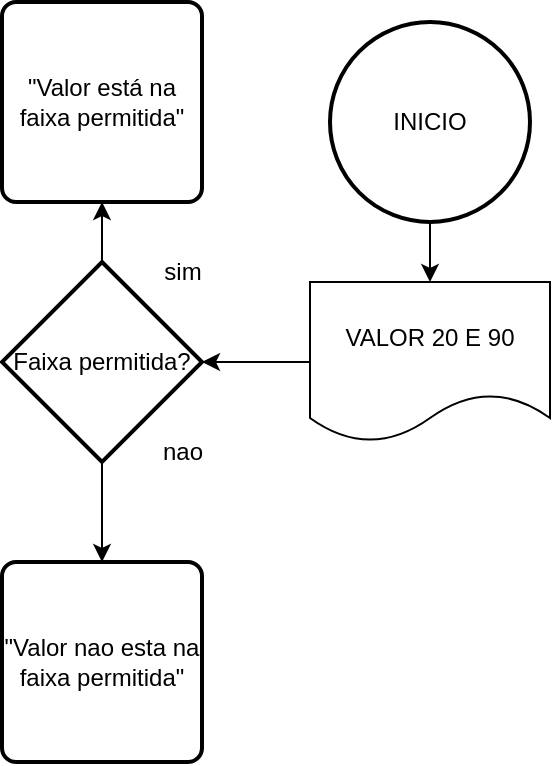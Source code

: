 <mxfile version="26.2.14">
  <diagram name="Página-1" id="lOxBb2NLzGRnFK0XHkI4">
    <mxGraphModel dx="1418" dy="786" grid="1" gridSize="10" guides="1" tooltips="1" connect="1" arrows="1" fold="1" page="1" pageScale="1" pageWidth="827" pageHeight="1169" math="0" shadow="0">
      <root>
        <mxCell id="0" />
        <mxCell id="1" parent="0" />
        <mxCell id="QurSOyljTEDaVtgIXI97-14" style="edgeStyle=orthogonalEdgeStyle;rounded=0;orthogonalLoop=1;jettySize=auto;html=1;exitX=0.5;exitY=1;exitDx=0;exitDy=0;exitPerimeter=0;entryX=0.5;entryY=0;entryDx=0;entryDy=0;" edge="1" parent="1" source="QurSOyljTEDaVtgIXI97-1" target="QurSOyljTEDaVtgIXI97-3">
          <mxGeometry relative="1" as="geometry" />
        </mxCell>
        <mxCell id="QurSOyljTEDaVtgIXI97-1" value="INICIO" style="strokeWidth=2;html=1;shape=mxgraph.flowchart.start_2;whiteSpace=wrap;" vertex="1" parent="1">
          <mxGeometry x="441" y="300" width="100" height="100" as="geometry" />
        </mxCell>
        <mxCell id="QurSOyljTEDaVtgIXI97-3" value="VALOR 20 E 90" style="shape=document;whiteSpace=wrap;html=1;boundedLbl=1;" vertex="1" parent="1">
          <mxGeometry x="431" y="430" width="120" height="80" as="geometry" />
        </mxCell>
        <mxCell id="QurSOyljTEDaVtgIXI97-10" style="edgeStyle=orthogonalEdgeStyle;rounded=0;orthogonalLoop=1;jettySize=auto;html=1;exitX=0.5;exitY=0;exitDx=0;exitDy=0;exitPerimeter=0;entryX=0.5;entryY=1;entryDx=0;entryDy=0;" edge="1" parent="1" source="QurSOyljTEDaVtgIXI97-4" target="QurSOyljTEDaVtgIXI97-9">
          <mxGeometry relative="1" as="geometry" />
        </mxCell>
        <mxCell id="QurSOyljTEDaVtgIXI97-13" style="edgeStyle=orthogonalEdgeStyle;rounded=0;orthogonalLoop=1;jettySize=auto;html=1;exitX=0.5;exitY=1;exitDx=0;exitDy=0;exitPerimeter=0;entryX=0.5;entryY=0;entryDx=0;entryDy=0;" edge="1" parent="1" source="QurSOyljTEDaVtgIXI97-4" target="QurSOyljTEDaVtgIXI97-12">
          <mxGeometry relative="1" as="geometry" />
        </mxCell>
        <mxCell id="QurSOyljTEDaVtgIXI97-4" value="Faixa permitida?" style="strokeWidth=2;html=1;shape=mxgraph.flowchart.decision;whiteSpace=wrap;" vertex="1" parent="1">
          <mxGeometry x="277" y="420" width="100" height="100" as="geometry" />
        </mxCell>
        <mxCell id="QurSOyljTEDaVtgIXI97-5" style="edgeStyle=orthogonalEdgeStyle;rounded=0;orthogonalLoop=1;jettySize=auto;html=1;exitX=0;exitY=0.5;exitDx=0;exitDy=0;entryX=1;entryY=0.5;entryDx=0;entryDy=0;entryPerimeter=0;" edge="1" parent="1" source="QurSOyljTEDaVtgIXI97-3" target="QurSOyljTEDaVtgIXI97-4">
          <mxGeometry relative="1" as="geometry" />
        </mxCell>
        <mxCell id="QurSOyljTEDaVtgIXI97-7" value="sim" style="text;html=1;align=center;verticalAlign=middle;resizable=0;points=[];autosize=1;strokeColor=none;fillColor=none;" vertex="1" parent="1">
          <mxGeometry x="347" y="410" width="40" height="30" as="geometry" />
        </mxCell>
        <mxCell id="QurSOyljTEDaVtgIXI97-8" value="nao" style="text;html=1;align=center;verticalAlign=middle;resizable=0;points=[];autosize=1;strokeColor=none;fillColor=none;" vertex="1" parent="1">
          <mxGeometry x="347" y="500" width="40" height="30" as="geometry" />
        </mxCell>
        <mxCell id="QurSOyljTEDaVtgIXI97-9" value="&quot;Valor está na faixa permitida&quot;" style="rounded=1;whiteSpace=wrap;html=1;absoluteArcSize=1;arcSize=14;strokeWidth=2;" vertex="1" parent="1">
          <mxGeometry x="277" y="290" width="100" height="100" as="geometry" />
        </mxCell>
        <mxCell id="QurSOyljTEDaVtgIXI97-12" value="&quot;Valor nao esta na faixa permitida&quot;" style="rounded=1;whiteSpace=wrap;html=1;absoluteArcSize=1;arcSize=14;strokeWidth=2;" vertex="1" parent="1">
          <mxGeometry x="277" y="570" width="100" height="100" as="geometry" />
        </mxCell>
      </root>
    </mxGraphModel>
  </diagram>
</mxfile>
